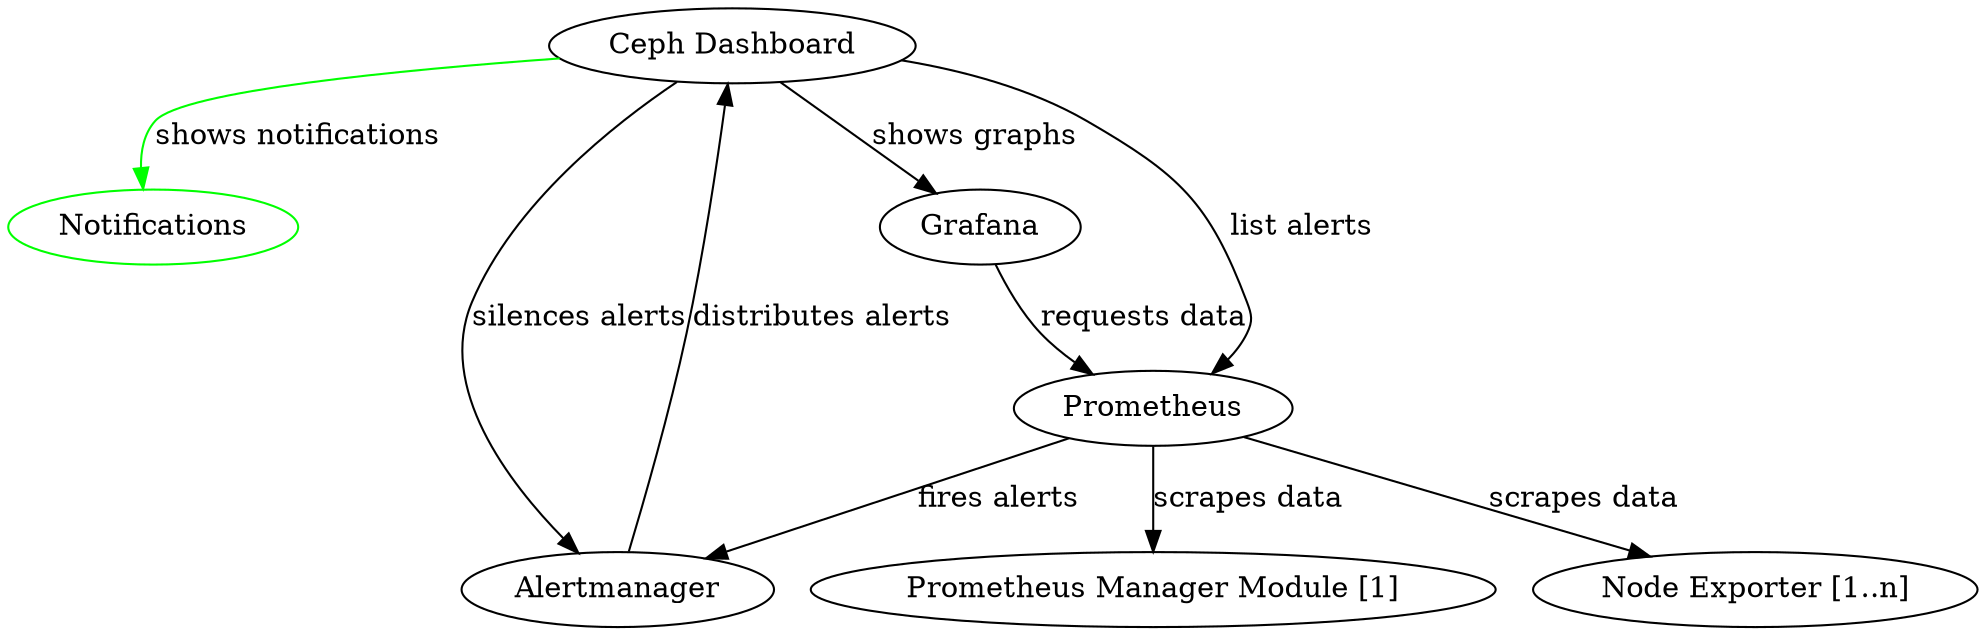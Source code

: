 digraph G {
    rankdir=TB
    "Ceph Dashboard" -> Notifications [label="shows notifications", color="green"];
    "Ceph Dashboard" -> Alertmanager [label="silences alerts"];
    "Ceph Dashboard" -> Grafana [label="shows graphs"];
    "Ceph Dashboard" -> Prometheus [label="list alerts"];
    Prometheus -> "Node Exporter [1..n]" [label="scrapes data"];
    Prometheus -> "Prometheus Manager Module [1]" [label="scrapes data"];
    Prometheus -> Alertmanager [label="fires alerts"];
    Alertmanager -> "Ceph Dashboard" [label="distributes alerts"];
    Grafana -> Prometheus [label="requests data"];
    Notifications[color=green];
}

